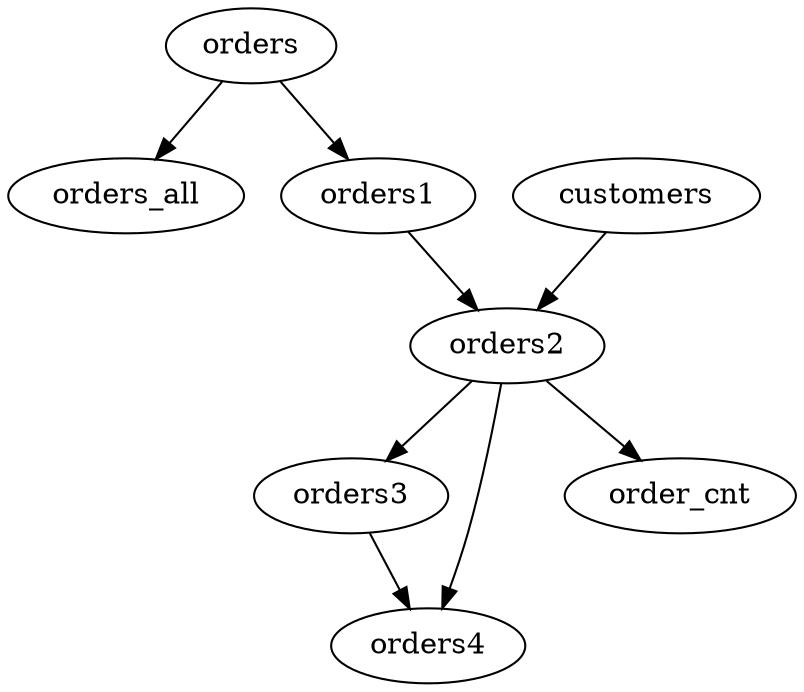 digraph {
	orders [label=orders]
	orders -> orders_all
	orders -> orders1
	orders1 [label=orders1]
	orders1 -> orders2
	customers [label=customers]
	customers -> orders2
	orders2 [label=orders2]
	orders2 -> orders3
	orders2 -> orders4
	orders2 -> order_cnt
	orders3 [label=orders3]
	orders3 -> orders4
	orders [label=orders]
	customers [label=customers]
}
